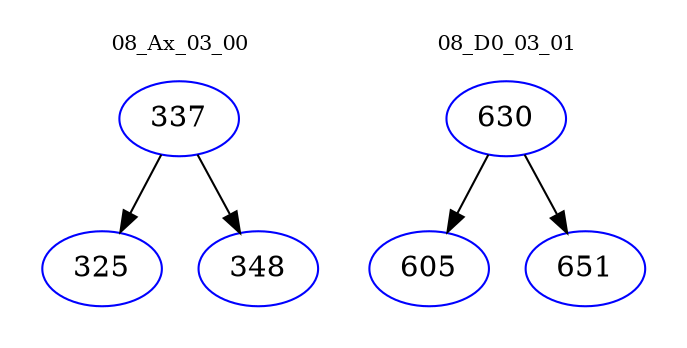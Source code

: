 digraph{
subgraph cluster_0 {
color = white
label = "08_Ax_03_00";
fontsize=10;
T0_337 [label="337", color="blue"]
T0_337 -> T0_325 [color="black"]
T0_325 [label="325", color="blue"]
T0_337 -> T0_348 [color="black"]
T0_348 [label="348", color="blue"]
}
subgraph cluster_1 {
color = white
label = "08_D0_03_01";
fontsize=10;
T1_630 [label="630", color="blue"]
T1_630 -> T1_605 [color="black"]
T1_605 [label="605", color="blue"]
T1_630 -> T1_651 [color="black"]
T1_651 [label="651", color="blue"]
}
}
